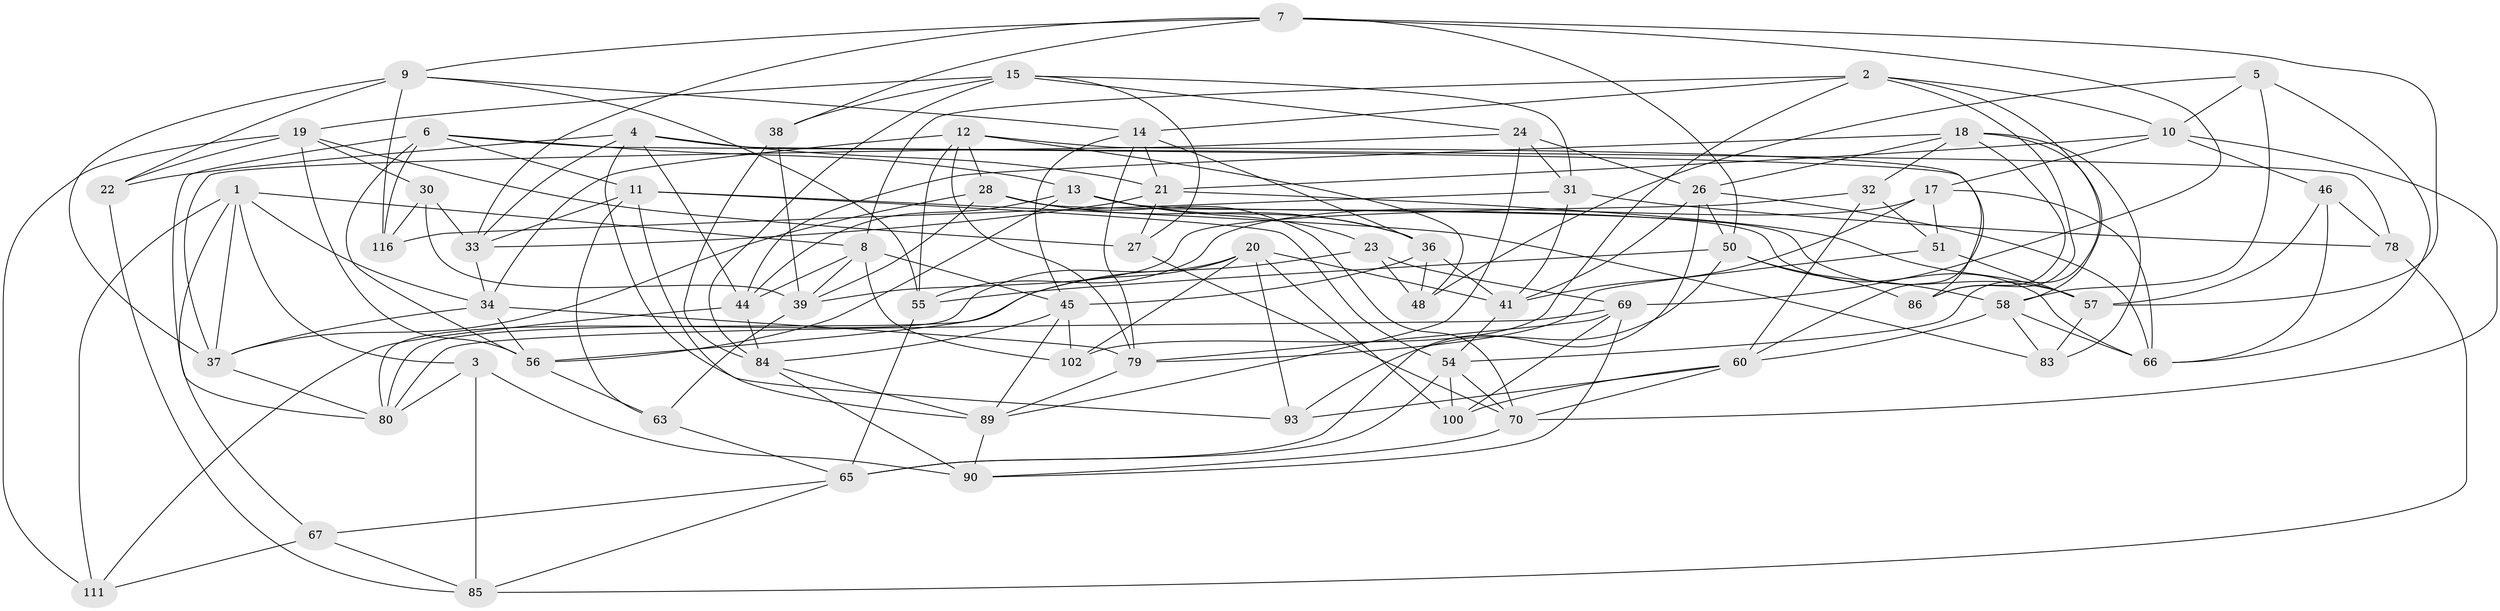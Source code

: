 // Generated by graph-tools (version 1.1) at 2025/52/02/27/25 19:52:31]
// undirected, 68 vertices, 180 edges
graph export_dot {
graph [start="1"]
  node [color=gray90,style=filled];
  1 [super="+25"];
  2 [super="+108"];
  3 [super="+73"];
  4 [super="+53"];
  5;
  6 [super="+109"];
  7 [super="+40"];
  8 [super="+95"];
  9 [super="+92"];
  10 [super="+114"];
  11 [super="+81"];
  12 [super="+49"];
  13 [super="+29"];
  14 [super="+16"];
  15 [super="+59"];
  17 [super="+74"];
  18 [super="+105"];
  19 [super="+43"];
  20 [super="+35"];
  21 [super="+110"];
  22;
  23;
  24 [super="+103"];
  26 [super="+47"];
  27;
  28 [super="+42"];
  30;
  31 [super="+113"];
  32;
  33 [super="+72"];
  34 [super="+101"];
  36 [super="+61"];
  37 [super="+62"];
  38;
  39 [super="+64"];
  41 [super="+94"];
  44 [super="+115"];
  45 [super="+52"];
  46;
  48;
  50 [super="+76"];
  51;
  54 [super="+71"];
  55 [super="+106"];
  56 [super="+97"];
  57 [super="+68"];
  58 [super="+88"];
  60 [super="+75"];
  63;
  65 [super="+77"];
  66 [super="+98"];
  67;
  69 [super="+112"];
  70 [super="+91"];
  78;
  79 [super="+87"];
  80 [super="+82"];
  83;
  84 [super="+96"];
  85 [super="+104"];
  86;
  89 [super="+107"];
  90 [super="+99"];
  93;
  100;
  102;
  111;
  116;
  1 -- 34;
  1 -- 111;
  1 -- 8;
  1 -- 67;
  1 -- 3;
  1 -- 37;
  2 -- 102;
  2 -- 86;
  2 -- 54;
  2 -- 10;
  2 -- 14;
  2 -- 8;
  3 -- 85 [weight=2];
  3 -- 90 [weight=2];
  3 -- 80;
  4 -- 21;
  4 -- 78;
  4 -- 93;
  4 -- 33;
  4 -- 22;
  4 -- 44;
  5 -- 66;
  5 -- 48;
  5 -- 10;
  5 -- 58;
  6 -- 13;
  6 -- 86;
  6 -- 116;
  6 -- 56;
  6 -- 80;
  6 -- 11;
  7 -- 38;
  7 -- 50;
  7 -- 9;
  7 -- 57;
  7 -- 69;
  7 -- 33;
  8 -- 102;
  8 -- 44;
  8 -- 45;
  8 -- 39;
  9 -- 37;
  9 -- 14;
  9 -- 116;
  9 -- 22;
  9 -- 55;
  10 -- 46;
  10 -- 70;
  10 -- 17;
  10 -- 21;
  11 -- 89;
  11 -- 54;
  11 -- 33;
  11 -- 83;
  11 -- 63;
  12 -- 55;
  12 -- 34;
  12 -- 60;
  12 -- 48;
  12 -- 28;
  12 -- 79;
  13 -- 57;
  13 -- 56;
  13 -- 44;
  13 -- 36;
  13 -- 23;
  14 -- 45;
  14 -- 36;
  14 -- 79;
  14 -- 21;
  15 -- 27;
  15 -- 24;
  15 -- 19;
  15 -- 38;
  15 -- 31;
  15 -- 84;
  17 -- 51;
  17 -- 41;
  17 -- 55 [weight=2];
  17 -- 66;
  18 -- 44;
  18 -- 26;
  18 -- 86;
  18 -- 32;
  18 -- 83;
  18 -- 58;
  19 -- 111;
  19 -- 56;
  19 -- 27;
  19 -- 22;
  19 -- 30;
  20 -- 102;
  20 -- 80;
  20 -- 100;
  20 -- 93;
  20 -- 56;
  20 -- 41;
  21 -- 57;
  21 -- 27;
  21 -- 33;
  22 -- 85;
  23 -- 48;
  23 -- 69;
  23 -- 80;
  24 -- 31 [weight=2];
  24 -- 37;
  24 -- 89;
  24 -- 26;
  26 -- 65;
  26 -- 50;
  26 -- 41;
  26 -- 66;
  27 -- 70;
  28 -- 39;
  28 -- 66;
  28 -- 36;
  28 -- 70;
  28 -- 37;
  30 -- 116;
  30 -- 39;
  30 -- 33;
  31 -- 116;
  31 -- 41;
  31 -- 78;
  32 -- 39;
  32 -- 51;
  32 -- 60;
  33 -- 34;
  34 -- 79;
  34 -- 56;
  34 -- 37;
  36 -- 48;
  36 -- 45;
  36 -- 41;
  37 -- 80;
  38 -- 39;
  38 -- 84;
  39 -- 63;
  41 -- 54;
  44 -- 111;
  44 -- 84;
  45 -- 89;
  45 -- 84;
  45 -- 102;
  46 -- 66;
  46 -- 78;
  46 -- 57;
  50 -- 86;
  50 -- 93;
  50 -- 58;
  50 -- 55;
  51 -- 57;
  51 -- 79;
  54 -- 100;
  54 -- 65;
  54 -- 70;
  55 -- 65;
  56 -- 63;
  57 -- 83;
  58 -- 83;
  58 -- 60;
  58 -- 66;
  60 -- 100;
  60 -- 93;
  60 -- 70;
  63 -- 65;
  65 -- 67;
  65 -- 85;
  67 -- 111;
  67 -- 85;
  69 -- 100;
  69 -- 79;
  69 -- 80;
  69 -- 90;
  70 -- 90;
  78 -- 85;
  79 -- 89;
  84 -- 90;
  84 -- 89;
  89 -- 90;
}
